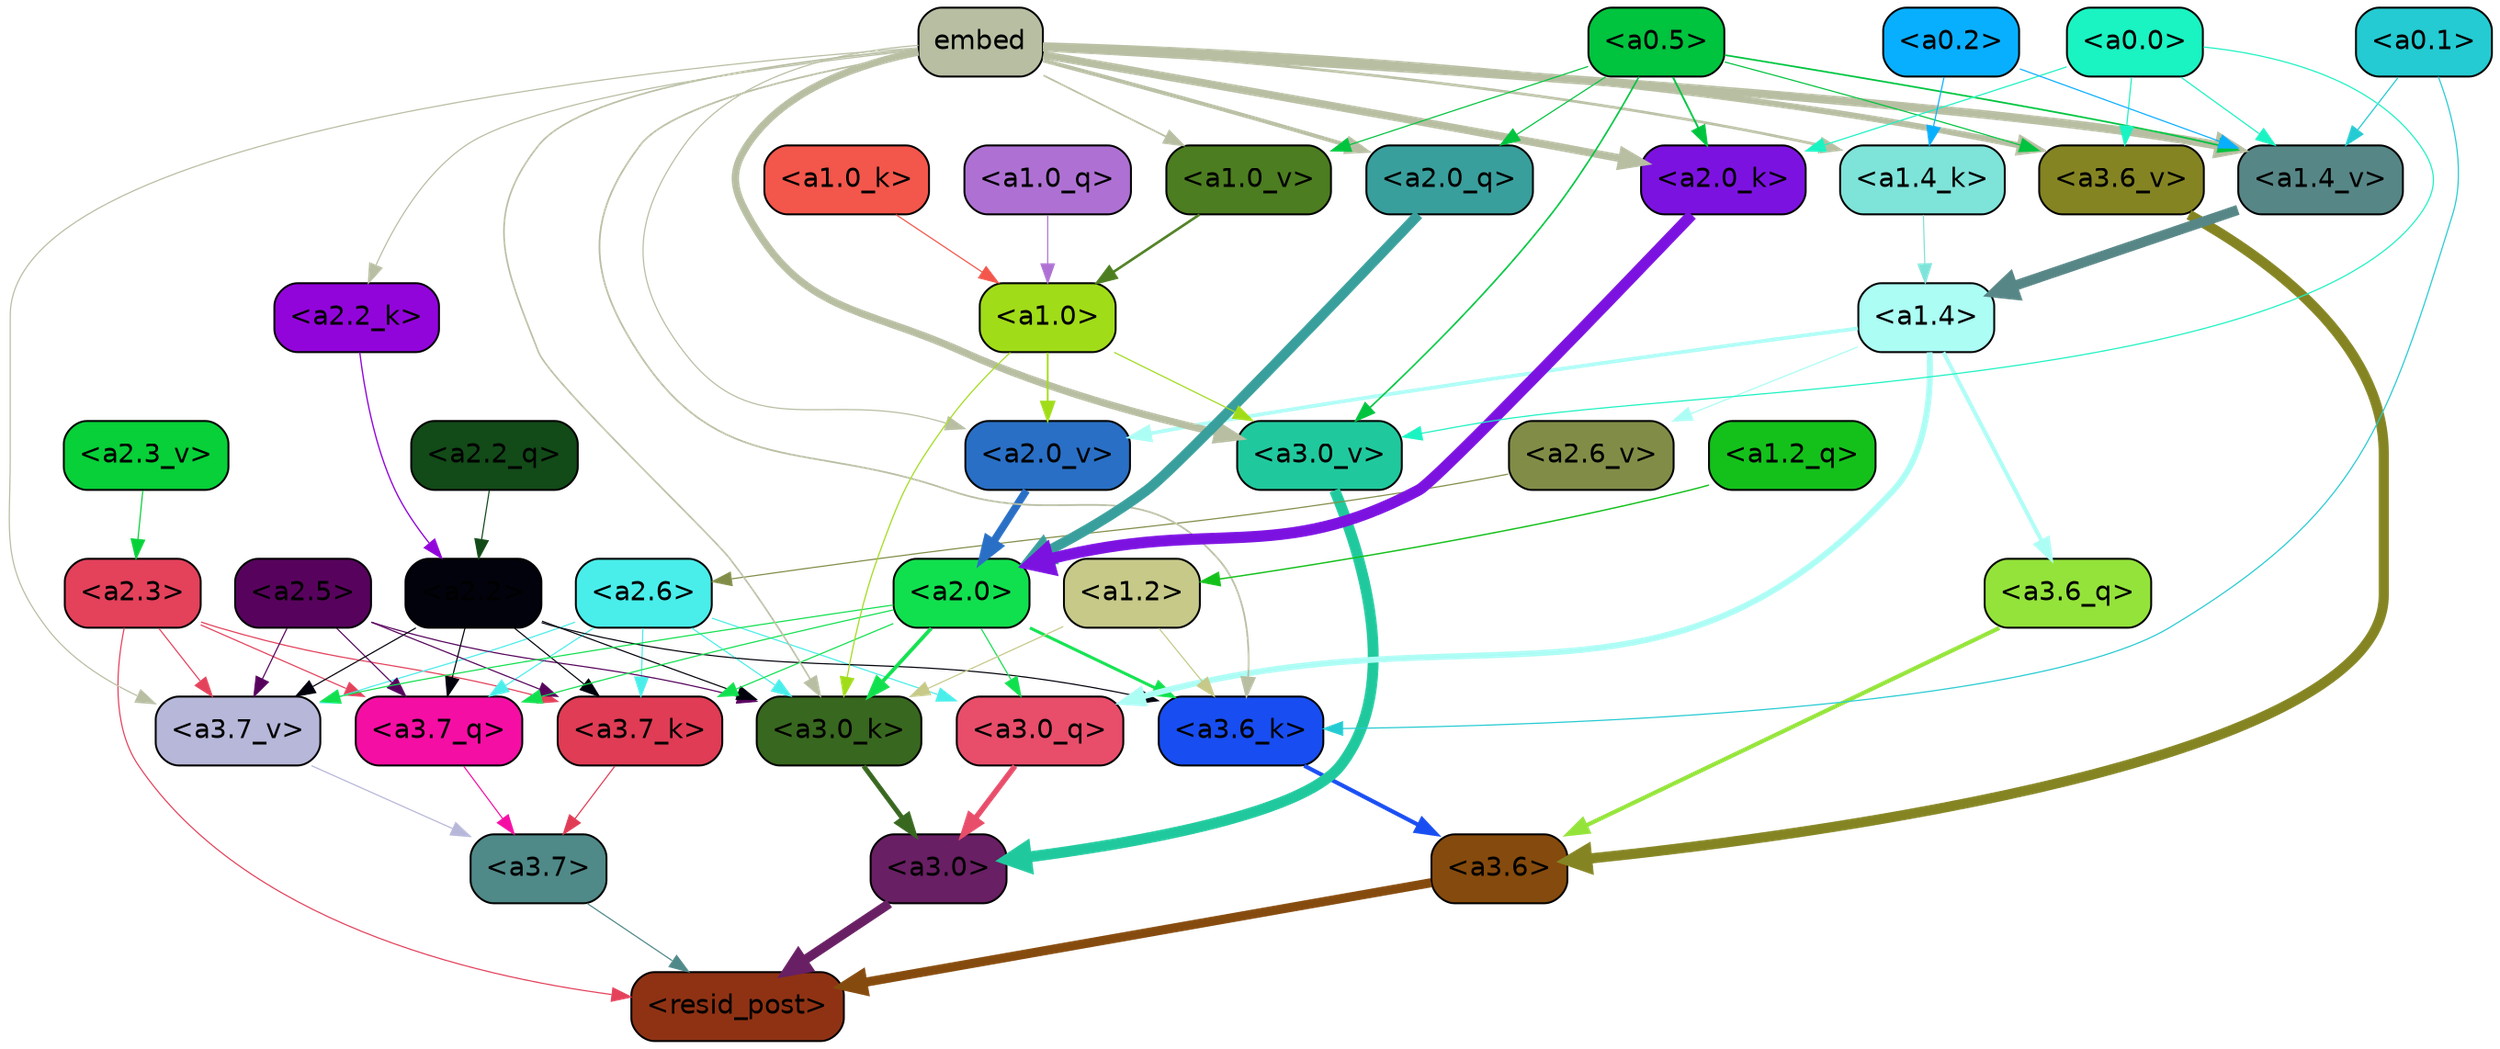 strict digraph "" {
	graph [bgcolor=transparent,
		layout=dot,
		overlap=false,
		splines=true
	];
	"<a3.7>"	[color=black,
		fillcolor="#4f8988",
		fontname=Helvetica,
		shape=box,
		style="filled, rounded"];
	"<resid_post>"	[color=black,
		fillcolor="#8f3214",
		fontname=Helvetica,
		shape=box,
		style="filled, rounded"];
	"<a3.7>" -> "<resid_post>"	[color="#4f8988",
		penwidth=0.6];
	"<a3.6>"	[color=black,
		fillcolor="#854a0d",
		fontname=Helvetica,
		shape=box,
		style="filled, rounded"];
	"<a3.6>" -> "<resid_post>"	[color="#854a0d",
		penwidth=4.751592040061951];
	"<a3.0>"	[color=black,
		fillcolor="#681f63",
		fontname=Helvetica,
		shape=box,
		style="filled, rounded"];
	"<a3.0>" -> "<resid_post>"	[color="#681f63",
		penwidth=4.904066681861877];
	"<a2.3>"	[color=black,
		fillcolor="#e4415b",
		fontname=Helvetica,
		shape=box,
		style="filled, rounded"];
	"<a2.3>" -> "<resid_post>"	[color="#e4415b",
		penwidth=0.6];
	"<a3.7_q>"	[color=black,
		fillcolor="#f50ea4",
		fontname=Helvetica,
		shape=box,
		style="filled, rounded"];
	"<a2.3>" -> "<a3.7_q>"	[color="#e4415b",
		penwidth=0.6];
	"<a3.7_k>"	[color=black,
		fillcolor="#e03c55",
		fontname=Helvetica,
		shape=box,
		style="filled, rounded"];
	"<a2.3>" -> "<a3.7_k>"	[color="#e4415b",
		penwidth=0.6069068089127541];
	"<a3.7_v>"	[color=black,
		fillcolor="#b6b7d9",
		fontname=Helvetica,
		shape=box,
		style="filled, rounded"];
	"<a2.3>" -> "<a3.7_v>"	[color="#e4415b",
		penwidth=0.6];
	"<a3.7_q>" -> "<a3.7>"	[color="#f50ea4",
		penwidth=0.6];
	"<a3.6_q>"	[color=black,
		fillcolor="#94e33a",
		fontname=Helvetica,
		shape=box,
		style="filled, rounded"];
	"<a3.6_q>" -> "<a3.6>"	[color="#94e33a",
		penwidth=2.160832464694977];
	"<a3.0_q>"	[color=black,
		fillcolor="#e84d6a",
		fontname=Helvetica,
		shape=box,
		style="filled, rounded"];
	"<a3.0_q>" -> "<a3.0>"	[color="#e84d6a",
		penwidth=2.870753765106201];
	"<a3.7_k>" -> "<a3.7>"	[color="#e03c55",
		penwidth=0.6];
	"<a3.6_k>"	[color=black,
		fillcolor="#184df1",
		fontname=Helvetica,
		shape=box,
		style="filled, rounded"];
	"<a3.6_k>" -> "<a3.6>"	[color="#184df1",
		penwidth=2.13908451795578];
	"<a3.0_k>"	[color=black,
		fillcolor="#38671f",
		fontname=Helvetica,
		shape=box,
		style="filled, rounded"];
	"<a3.0_k>" -> "<a3.0>"	[color="#38671f",
		penwidth=2.520303964614868];
	"<a3.7_v>" -> "<a3.7>"	[color="#b6b7d9",
		penwidth=0.6];
	"<a3.6_v>"	[color=black,
		fillcolor="#848423",
		fontname=Helvetica,
		shape=box,
		style="filled, rounded"];
	"<a3.6_v>" -> "<a3.6>"	[color="#848423",
		penwidth=5.297133803367615];
	"<a3.0_v>"	[color=black,
		fillcolor="#20c99d",
		fontname=Helvetica,
		shape=box,
		style="filled, rounded"];
	"<a3.0_v>" -> "<a3.0>"	[color="#20c99d",
		penwidth=5.680712580680847];
	"<a2.6>"	[color=black,
		fillcolor="#49eeea",
		fontname=Helvetica,
		shape=box,
		style="filled, rounded"];
	"<a2.6>" -> "<a3.7_q>"	[color="#49eeea",
		penwidth=0.6];
	"<a2.6>" -> "<a3.0_q>"	[color="#49eeea",
		penwidth=0.6];
	"<a2.6>" -> "<a3.7_k>"	[color="#49eeea",
		penwidth=0.6];
	"<a2.6>" -> "<a3.0_k>"	[color="#49eeea",
		penwidth=0.6];
	"<a2.6>" -> "<a3.7_v>"	[color="#49eeea",
		penwidth=0.6];
	"<a2.5>"	[color=black,
		fillcolor="#57035d",
		fontname=Helvetica,
		shape=box,
		style="filled, rounded"];
	"<a2.5>" -> "<a3.7_q>"	[color="#57035d",
		penwidth=0.6];
	"<a2.5>" -> "<a3.7_k>"	[color="#57035d",
		penwidth=0.6];
	"<a2.5>" -> "<a3.0_k>"	[color="#57035d",
		penwidth=0.6];
	"<a2.5>" -> "<a3.7_v>"	[color="#57035d",
		penwidth=0.6];
	"<a2.2>"	[color=black,
		fillcolor="#02020c",
		fontname=Helvetica,
		shape=box,
		style="filled, rounded"];
	"<a2.2>" -> "<a3.7_q>"	[color="#02020c",
		penwidth=0.6];
	"<a2.2>" -> "<a3.7_k>"	[color="#02020c",
		penwidth=0.6];
	"<a2.2>" -> "<a3.6_k>"	[color="#02020c",
		penwidth=0.6];
	"<a2.2>" -> "<a3.0_k>"	[color="#02020c",
		penwidth=0.6];
	"<a2.2>" -> "<a3.7_v>"	[color="#02020c",
		penwidth=0.6];
	"<a2.0>"	[color=black,
		fillcolor="#11e04e",
		fontname=Helvetica,
		shape=box,
		style="filled, rounded"];
	"<a2.0>" -> "<a3.7_q>"	[color="#11e04e",
		penwidth=0.6];
	"<a2.0>" -> "<a3.0_q>"	[color="#11e04e",
		penwidth=0.6];
	"<a2.0>" -> "<a3.7_k>"	[color="#11e04e",
		penwidth=0.6];
	"<a2.0>" -> "<a3.6_k>"	[color="#11e04e",
		penwidth=1.564806342124939];
	"<a2.0>" -> "<a3.0_k>"	[color="#11e04e",
		penwidth=1.9353990852832794];
	"<a2.0>" -> "<a3.7_v>"	[color="#11e04e",
		penwidth=0.6];
	"<a1.4>"	[color=black,
		fillcolor="#acfdf4",
		fontname=Helvetica,
		shape=box,
		style="filled, rounded"];
	"<a1.4>" -> "<a3.6_q>"	[color="#acfdf4",
		penwidth=2.0727532356977463];
	"<a1.4>" -> "<a3.0_q>"	[color="#acfdf4",
		penwidth=3.1279823780059814];
	"<a2.6_v>"	[color=black,
		fillcolor="#818d47",
		fontname=Helvetica,
		shape=box,
		style="filled, rounded"];
	"<a1.4>" -> "<a2.6_v>"	[color="#acfdf4",
		penwidth=0.6];
	"<a2.0_v>"	[color=black,
		fillcolor="#296fc5",
		fontname=Helvetica,
		shape=box,
		style="filled, rounded"];
	"<a1.4>" -> "<a2.0_v>"	[color="#acfdf4",
		penwidth=1.9170897603034973];
	"<a1.2>"	[color=black,
		fillcolor="#c6c988",
		fontname=Helvetica,
		shape=box,
		style="filled, rounded"];
	"<a1.2>" -> "<a3.6_k>"	[color="#c6c988",
		penwidth=0.6];
	"<a1.2>" -> "<a3.0_k>"	[color="#c6c988",
		penwidth=0.6];
	"<a0.1>"	[color=black,
		fillcolor="#24cbd2",
		fontname=Helvetica,
		shape=box,
		style="filled, rounded"];
	"<a0.1>" -> "<a3.6_k>"	[color="#24cbd2",
		penwidth=0.6];
	"<a1.4_v>"	[color=black,
		fillcolor="#578686",
		fontname=Helvetica,
		shape=box,
		style="filled, rounded"];
	"<a0.1>" -> "<a1.4_v>"	[color="#24cbd2",
		penwidth=0.6202214732766151];
	embed	[color=black,
		fillcolor="#b7bea2",
		fontname=Helvetica,
		shape=box,
		style="filled, rounded"];
	embed -> "<a3.6_k>"	[color="#b7bea2",
		penwidth=0.8915999233722687];
	embed -> "<a3.0_k>"	[color="#b7bea2",
		penwidth=0.832088902592659];
	embed -> "<a3.7_v>"	[color="#b7bea2",
		penwidth=0.6];
	embed -> "<a3.6_v>"	[color="#b7bea2",
		penwidth=3.1840110421180725];
	embed -> "<a3.0_v>"	[color="#b7bea2",
		penwidth=3.8132747188210487];
	"<a2.0_q>"	[color=black,
		fillcolor="#399f9c",
		fontname=Helvetica,
		shape=box,
		style="filled, rounded"];
	embed -> "<a2.0_q>"	[color="#b7bea2",
		penwidth=2.084651827812195];
	"<a2.2_k>"	[color=black,
		fillcolor="#9205da",
		fontname=Helvetica,
		shape=box,
		style="filled, rounded"];
	embed -> "<a2.2_k>"	[color="#b7bea2",
		penwidth=0.6];
	"<a2.0_k>"	[color=black,
		fillcolor="#7c12e0",
		fontname=Helvetica,
		shape=box,
		style="filled, rounded"];
	embed -> "<a2.0_k>"	[color="#b7bea2",
		penwidth=4.084526404738426];
	embed -> "<a2.0_v>"	[color="#b7bea2",
		penwidth=0.6];
	"<a1.4_k>"	[color=black,
		fillcolor="#7ee3d9",
		fontname=Helvetica,
		shape=box,
		style="filled, rounded"];
	embed -> "<a1.4_k>"	[color="#b7bea2",
		penwidth=1.3912410736083984];
	embed -> "<a1.4_v>"	[color="#b7bea2",
		penwidth=4.4888065457344055];
	"<a1.0_v>"	[color=black,
		fillcolor="#4c7d20",
		fontname=Helvetica,
		shape=box,
		style="filled, rounded"];
	embed -> "<a1.0_v>"	[color="#b7bea2",
		penwidth=0.8796700537204742];
	"<a1.0>"	[color=black,
		fillcolor="#a1dc19",
		fontname=Helvetica,
		shape=box,
		style="filled, rounded"];
	"<a1.0>" -> "<a3.0_k>"	[color="#a1dc19",
		penwidth=0.6];
	"<a1.0>" -> "<a3.0_v>"	[color="#a1dc19",
		penwidth=0.6];
	"<a1.0>" -> "<a2.0_v>"	[color="#a1dc19",
		penwidth=0.9450988052412868];
	"<a0.5>"	[color=black,
		fillcolor="#00c33e",
		fontname=Helvetica,
		shape=box,
		style="filled, rounded"];
	"<a0.5>" -> "<a3.6_v>"	[color="#00c33e",
		penwidth=0.6];
	"<a0.5>" -> "<a3.0_v>"	[color="#00c33e",
		penwidth=0.8331108838319778];
	"<a0.5>" -> "<a2.0_q>"	[color="#00c33e",
		penwidth=0.6];
	"<a0.5>" -> "<a2.0_k>"	[color="#00c33e",
		penwidth=0.9412797391414642];
	"<a0.5>" -> "<a1.4_v>"	[color="#00c33e",
		penwidth=0.8757842034101486];
	"<a0.5>" -> "<a1.0_v>"	[color="#00c33e",
		penwidth=0.6];
	"<a0.0>"	[color=black,
		fillcolor="#1af3c2",
		fontname=Helvetica,
		shape=box,
		style="filled, rounded"];
	"<a0.0>" -> "<a3.6_v>"	[color="#1af3c2",
		penwidth=0.6];
	"<a0.0>" -> "<a3.0_v>"	[color="#1af3c2",
		penwidth=0.6];
	"<a0.0>" -> "<a2.0_k>"	[color="#1af3c2",
		penwidth=0.6];
	"<a0.0>" -> "<a1.4_v>"	[color="#1af3c2",
		penwidth=0.6];
	"<a2.2_q>"	[color=black,
		fillcolor="#124a18",
		fontname=Helvetica,
		shape=box,
		style="filled, rounded"];
	"<a2.2_q>" -> "<a2.2>"	[color="#124a18",
		penwidth=0.6];
	"<a2.0_q>" -> "<a2.0>"	[color="#399f9c",
		penwidth=5.29856276512146];
	"<a2.2_k>" -> "<a2.2>"	[color="#9205da",
		penwidth=0.6722683310508728];
	"<a2.0_k>" -> "<a2.0>"	[color="#7c12e0",
		penwidth=5.859246134757996];
	"<a2.6_v>" -> "<a2.6>"	[color="#818d47",
		penwidth=0.6];
	"<a2.3_v>"	[color=black,
		fillcolor="#07d038",
		fontname=Helvetica,
		shape=box,
		style="filled, rounded"];
	"<a2.3_v>" -> "<a2.3>"	[color="#07d038",
		penwidth=0.6];
	"<a2.0_v>" -> "<a2.0>"	[color="#296fc5",
		penwidth=3.9621697664260864];
	"<a1.2_q>"	[color=black,
		fillcolor="#14c11b",
		fontname=Helvetica,
		shape=box,
		style="filled, rounded"];
	"<a1.2_q>" -> "<a1.2>"	[color="#14c11b",
		penwidth=0.7185482024215162];
	"<a1.0_q>"	[color=black,
		fillcolor="#ae71d3",
		fontname=Helvetica,
		shape=box,
		style="filled, rounded"];
	"<a1.0_q>" -> "<a1.0>"	[color="#ae71d3",
		penwidth=0.6];
	"<a1.4_k>" -> "<a1.4>"	[color="#7ee3d9",
		penwidth=0.6];
	"<a1.0_k>"	[color=black,
		fillcolor="#f3564b",
		fontname=Helvetica,
		shape=box,
		style="filled, rounded"];
	"<a1.0_k>" -> "<a1.0>"	[color="#f3564b",
		penwidth=0.6];
	"<a1.4_v>" -> "<a1.4>"	[color="#578686",
		penwidth=5.280138969421387];
	"<a1.0_v>" -> "<a1.0>"	[color="#4c7d20",
		penwidth=1.318962275981903];
	"<a0.2>"	[color=black,
		fillcolor="#09afff",
		fontname=Helvetica,
		shape=box,
		style="filled, rounded"];
	"<a0.2>" -> "<a1.4_k>"	[color="#09afff",
		penwidth=0.6];
	"<a0.2>" -> "<a1.4_v>"	[color="#09afff",
		penwidth=0.6];
}

